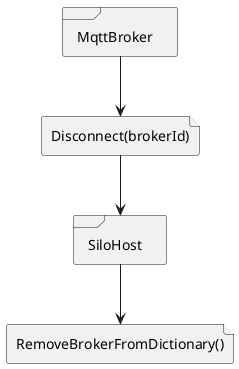 @startuml

skinparam componentStyle uml2

file "Disconnect(brokerId)" as DisconnectPackage
file "RemoveBrokerFromDictionary()" as Dictionary

frame SiloHost {
}

frame "MqttBroker" as MqttBroker {
}

MqttBroker --> DisconnectPackage
DisconnectPackage --> SiloHost
SiloHost --> Dictionary

@enduml